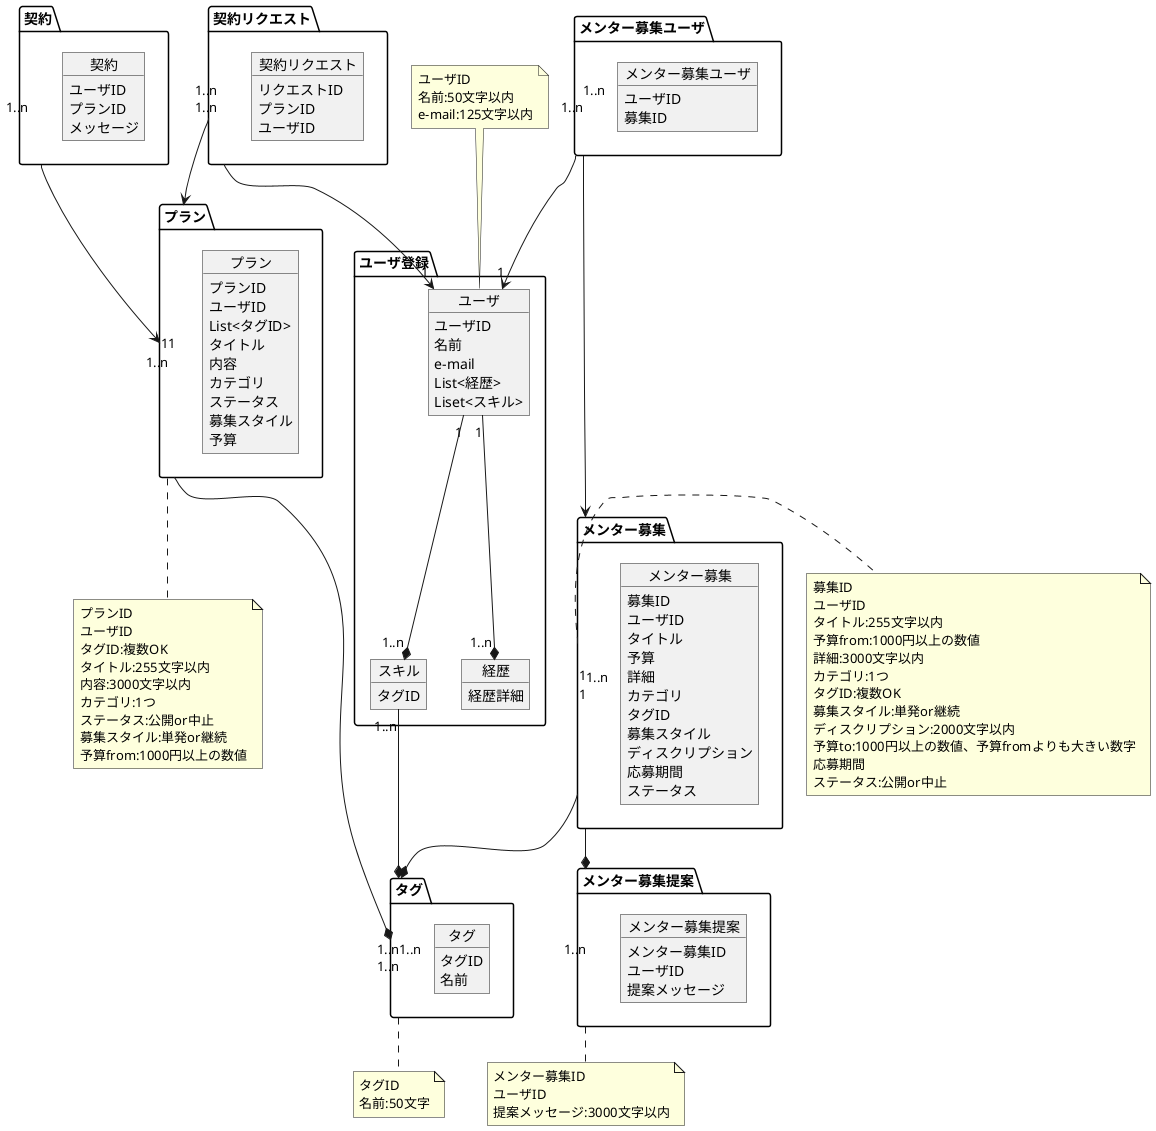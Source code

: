 @startuml Helpa on Diagram

package "メンター募集" {
  object メンター募集 {
    募集ID
    ユーザID
    タイトル
    予算
    詳細
    カテゴリ
    タグID
    募集スタイル
    ディスクリプション
    応募期間
    ステータス
  }
}
note right of メンター募集
  募集ID
  ユーザID
  タイトル:255文字以内
  予算from:1000円以上の数値
  詳細:3000文字以内
  カテゴリ:1つ
  タグID:複数OK
  募集スタイル:単発or継続
  ディスクリプション:2000文字以内
  予算to:1000円以上の数値、予算fromよりも大きい数字
  応募期間
  ステータス:公開or中止
end note

package "メンター募集ユーザ" {
  object メンター募集ユーザ {
    ユーザID
    募集ID
  }
}

package "プラン" {
  object プラン {
    プランID
    ユーザID
    List<タグID>
    タイトル
    内容
    カテゴリ
    ステータス
    募集スタイル
    予算
  }
}
note bottom of プラン
  プランID
  ユーザID
  タグID:複数OK
  タイトル:255文字以内
  内容:3000文字以内
  カテゴリ:1つ
  ステータス:公開or中止
  募集スタイル:単発or継続
  予算from:1000円以上の数値
end note

package "契約" {
  object 契約 {
		ユーザID
    プランID
    メッセージ
  }
}

package "メンター募集提案" {
  object メンター募集提案 {
    メンター募集ID
    ユーザID
    提案メッセージ
  }
}
note bottom of メンター募集提案
  メンター募集ID
  ユーザID
  提案メッセージ:3000文字以内
end note

package "タグ" {
  object タグ {
    タグID
    名前
  }
}
note bottom of タグ
  タグID
  名前:50文字
end note

package "ユーザ登録" {
  object ユーザ {
    ユーザID
    名前
    e-mail
    List<経歴>
    Liset<スキル>
  }
  object スキル {
    タグID
  }
  object 経歴 {
    経歴詳細
  }
}
note top of ユーザ
  ユーザID
  名前:50文字以内
  e-mail:125文字以内
end note

package "契約リクエスト" {
  object 契約リクエスト {
    リクエストID
    プランID
    ユーザID
  }
}

メンター募集 "1" --* "1..n" メンター募集提案
メンター募集 "1..n" --* "1..n" タグ
プラン "1..n" --* "1..n" タグ
ユーザ "1" --* "1..n" スキル
ユーザ "1" --* "1..n" 経歴
スキル "1..n" --* "1..n" タグ
' 経歴 "1..n" --* "1..n" タグ
メンター募集ユーザ "1..n" --> "1" メンター募集
メンター募集ユーザ "1..n" --> "1" ユーザ
' メンター募集提案ユーザ "1..n" --> "1" メンター募集提案
' ユーザ "1" <-- "1..n" メンター募集提案ユーザ
' 契約 "1..n" --> "1" ユーザ
契約 "1..n" --> "1" プラン
' 契約プラン "1" --* "1..n" 契約
契約リクエスト "1..n" --> "1" プラン
契約リクエスト "1..n" --> "1" ユーザ

@enduml